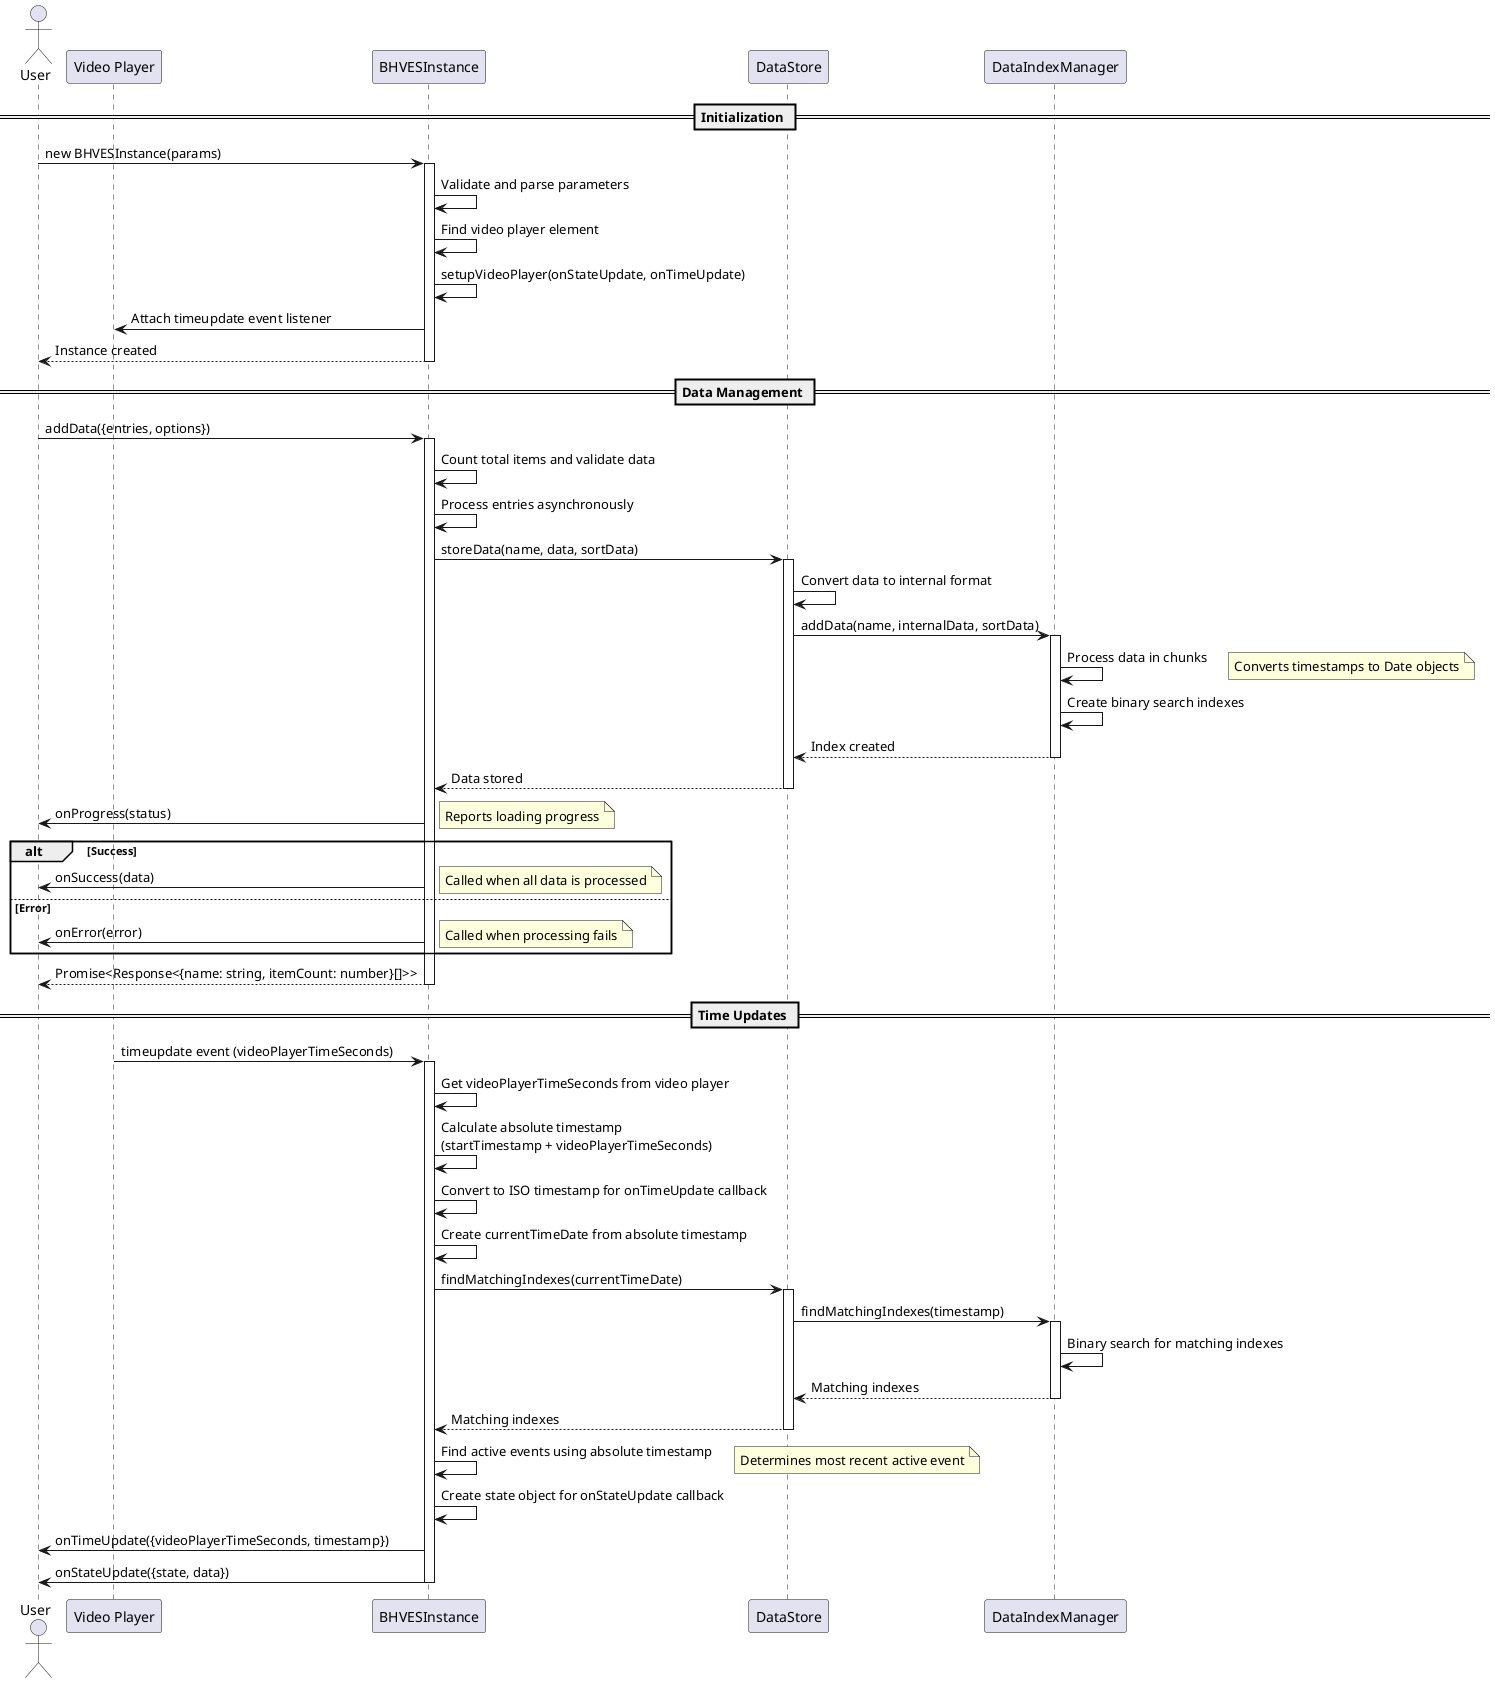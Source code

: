 @startuml BHVES Sequence Diagram

actor User
participant "Video Player" as Player
participant "BHVESInstance" as BHVES
participant "DataStore" as Store
participant "DataIndexManager" as IndexManager

== Initialization ==
User -> BHVES: new BHVESInstance(params)
activate BHVES
BHVES -> BHVES: Validate and parse parameters
BHVES -> BHVES: Find video player element
BHVES -> BHVES: setupVideoPlayer(onStateUpdate, onTimeUpdate)
BHVES -> Player: Attach timeupdate event listener
BHVES --> User: Instance created
deactivate BHVES

== Data Management ==
User -> BHVES: addData({entries, options})
activate BHVES
BHVES -> BHVES: Count total items and validate data
BHVES -> BHVES: Process entries asynchronously
BHVES -> Store: storeData(name, data, sortData)
activate Store
Store -> Store: Convert data to internal format
Store -> IndexManager: addData(name, internalData, sortData)
activate IndexManager
IndexManager -> IndexManager: Process data in chunks
note right: Converts timestamps to Date objects
IndexManager -> IndexManager: Create binary search indexes
IndexManager --> Store: Index created
deactivate IndexManager
Store --> BHVES: Data stored
deactivate Store
BHVES -> User: onProgress(status)
note right: Reports loading progress

alt Success
    BHVES -> User: onSuccess(data)
    note right: Called when all data is processed
else Error
    BHVES -> User: onError(error)
    note right: Called when processing fails
end
BHVES --> User: Promise<Response<{name: string, itemCount: number}[]>>
deactivate BHVES

== Time Updates ==
Player -> BHVES: timeupdate event (videoPlayerTimeSeconds)
activate BHVES
BHVES -> BHVES: Get videoPlayerTimeSeconds from video player
BHVES -> BHVES: Calculate absolute timestamp\n(startTimestamp + videoPlayerTimeSeconds)
BHVES -> BHVES: Convert to ISO timestamp for onTimeUpdate callback
BHVES -> BHVES: Create currentTimeDate from absolute timestamp
BHVES -> Store: findMatchingIndexes(currentTimeDate)
activate Store
Store -> IndexManager: findMatchingIndexes(timestamp)
activate IndexManager
IndexManager -> IndexManager: Binary search for matching indexes
IndexManager --> Store: Matching indexes
deactivate IndexManager
Store --> BHVES: Matching indexes
deactivate Store
BHVES -> BHVES: Find active events using absolute timestamp
note right: Determines most recent active event
BHVES -> BHVES: Create state object for onStateUpdate callback
BHVES -> User: onTimeUpdate({videoPlayerTimeSeconds, timestamp})
BHVES -> User: onStateUpdate({state, data})
deactivate BHVES

@enduml 